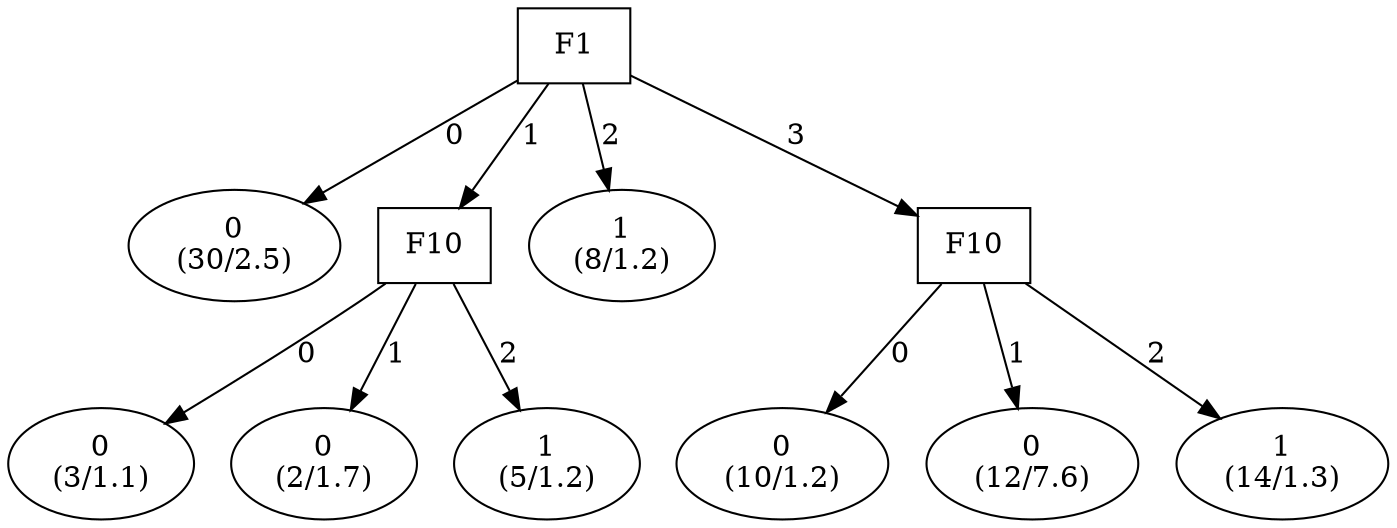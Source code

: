 digraph YaDT {
n0 [ shape=box, label="F1\n"]
n0 -> n1 [label="0"]
n1 [ shape=ellipse, label="0\n(30/2.5)"]
n0 -> n2 [label="1"]
n2 [ shape=box, label="F10\n"]
n2 -> n3 [label="0"]
n3 [ shape=ellipse, label="0\n(3/1.1)"]
n2 -> n4 [label="1"]
n4 [ shape=ellipse, label="0\n(2/1.7)"]
n2 -> n5 [label="2"]
n5 [ shape=ellipse, label="1\n(5/1.2)"]
n0 -> n7 [label="2"]
n7 [ shape=ellipse, label="1\n(8/1.2)"]
n0 -> n8 [label="3"]
n8 [ shape=box, label="F10\n"]
n8 -> n9 [label="0"]
n9 [ shape=ellipse, label="0\n(10/1.2)"]
n8 -> n10 [label="1"]
n10 [ shape=ellipse, label="0\n(12/7.6)"]
n8 -> n11 [label="2"]
n11 [ shape=ellipse, label="1\n(14/1.3)"]
}
